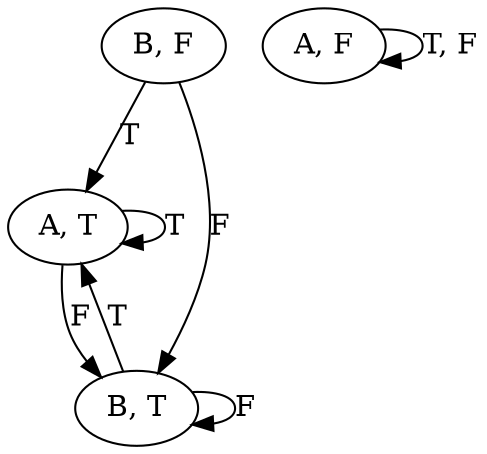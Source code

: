digraph G {
  at[label="A, T"];
  af[label="A, F"];
  bt[label="B, T"];
  bf[label="B, F"];
  af -> af [label="T, F"];
  at -> bt [label="F"];
  at -> at [label="T"];

  bf -> bt [label="F"];
  bt -> bt [label="F"];
  bf -> at [label="T"];
  bt -> at [label="T"];
}
